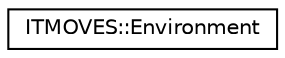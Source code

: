 digraph "Graphical Class Hierarchy"
{
 // LATEX_PDF_SIZE
  edge [fontname="Helvetica",fontsize="10",labelfontname="Helvetica",labelfontsize="10"];
  node [fontname="Helvetica",fontsize="10",shape=record];
  rankdir="LR";
  Node0 [label="ITMOVES::Environment",height=0.2,width=0.4,color="black", fillcolor="white", style="filled",URL="$class_i_t_m_o_v_e_s_1_1_environment.html",tooltip="This class combines all values from the input sensors, processes them further and then sets the vehic..."];
}
